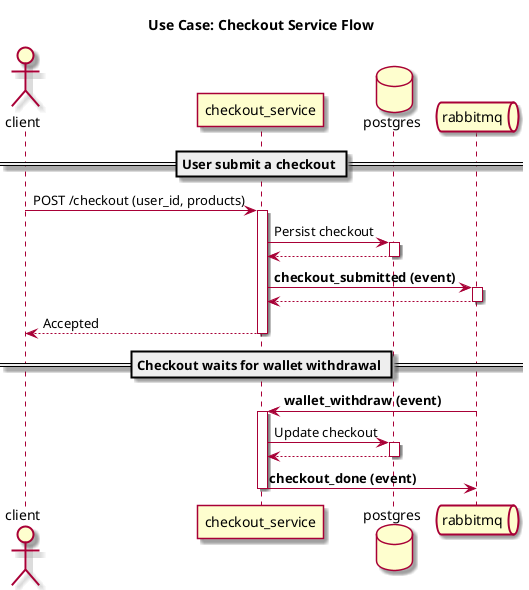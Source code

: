 @startuml

skin rose

title Use Case: Checkout Service Flow 

actor client
participant "checkout_service"
database postgres
queue rabbitmq

== User submit a checkout ==

  client -> "checkout_service" : POST /checkout (user_id, products)
  activate "checkout_service"
  
  "checkout_service" -> postgres : Persist checkout
  activate postgres
  postgres --> "checkout_service"
  deactivate postgres
  
  "checkout_service" -> rabbitmq : **checkout_submitted (event)**
  activate rabbitmq
  rabbitmq --> "checkout_service" 
  deactivate rabbitmq
  
  "checkout_service" --> "client" : Accepted
  deactivate "checkout_service"

== Checkout waits for wallet withdrawal ==

  rabbitmq -> "checkout_service" : **wallet_withdraw (event)**
  activate "checkout_service"
  "checkout_service" -> postgres : Update checkout
  activate postgres
  postgres --> "checkout_service"
  deactivate postgres
  "checkout_service" -> rabbitmq : **checkout_done (event)**
  deactivate checkout_service

@enduml